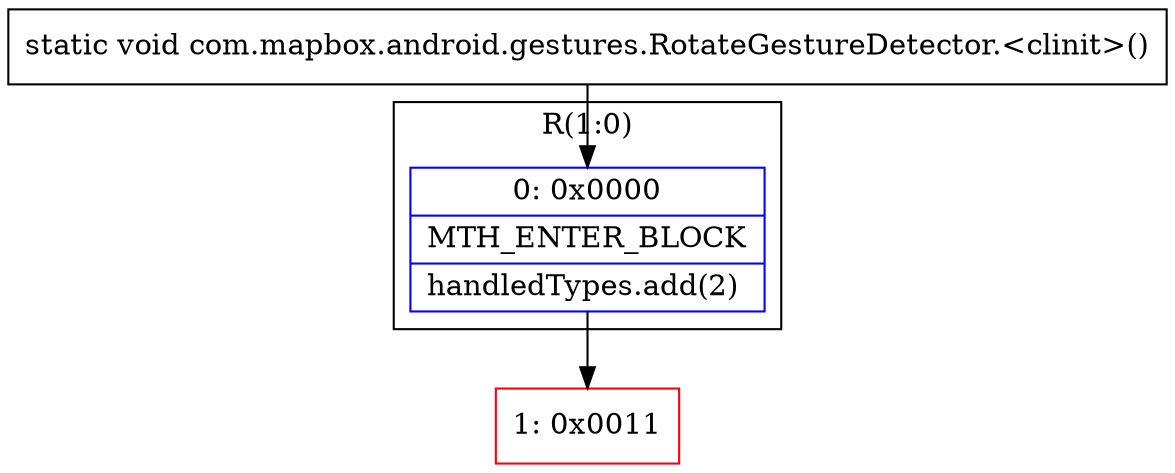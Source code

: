 digraph "CFG forcom.mapbox.android.gestures.RotateGestureDetector.\<clinit\>()V" {
subgraph cluster_Region_173217676 {
label = "R(1:0)";
node [shape=record,color=blue];
Node_0 [shape=record,label="{0\:\ 0x0000|MTH_ENTER_BLOCK\l|handledTypes.add(2)\l}"];
}
Node_1 [shape=record,color=red,label="{1\:\ 0x0011}"];
MethodNode[shape=record,label="{static void com.mapbox.android.gestures.RotateGestureDetector.\<clinit\>() }"];
MethodNode -> Node_0;
Node_0 -> Node_1;
}

